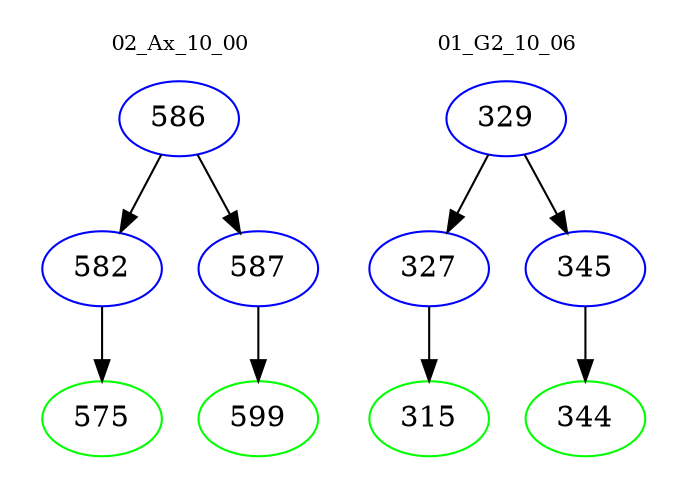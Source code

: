 digraph{
subgraph cluster_0 {
color = white
label = "02_Ax_10_00";
fontsize=10;
T0_586 [label="586", color="blue"]
T0_586 -> T0_582 [color="black"]
T0_582 [label="582", color="blue"]
T0_582 -> T0_575 [color="black"]
T0_575 [label="575", color="green"]
T0_586 -> T0_587 [color="black"]
T0_587 [label="587", color="blue"]
T0_587 -> T0_599 [color="black"]
T0_599 [label="599", color="green"]
}
subgraph cluster_1 {
color = white
label = "01_G2_10_06";
fontsize=10;
T1_329 [label="329", color="blue"]
T1_329 -> T1_327 [color="black"]
T1_327 [label="327", color="blue"]
T1_327 -> T1_315 [color="black"]
T1_315 [label="315", color="green"]
T1_329 -> T1_345 [color="black"]
T1_345 [label="345", color="blue"]
T1_345 -> T1_344 [color="black"]
T1_344 [label="344", color="green"]
}
}
